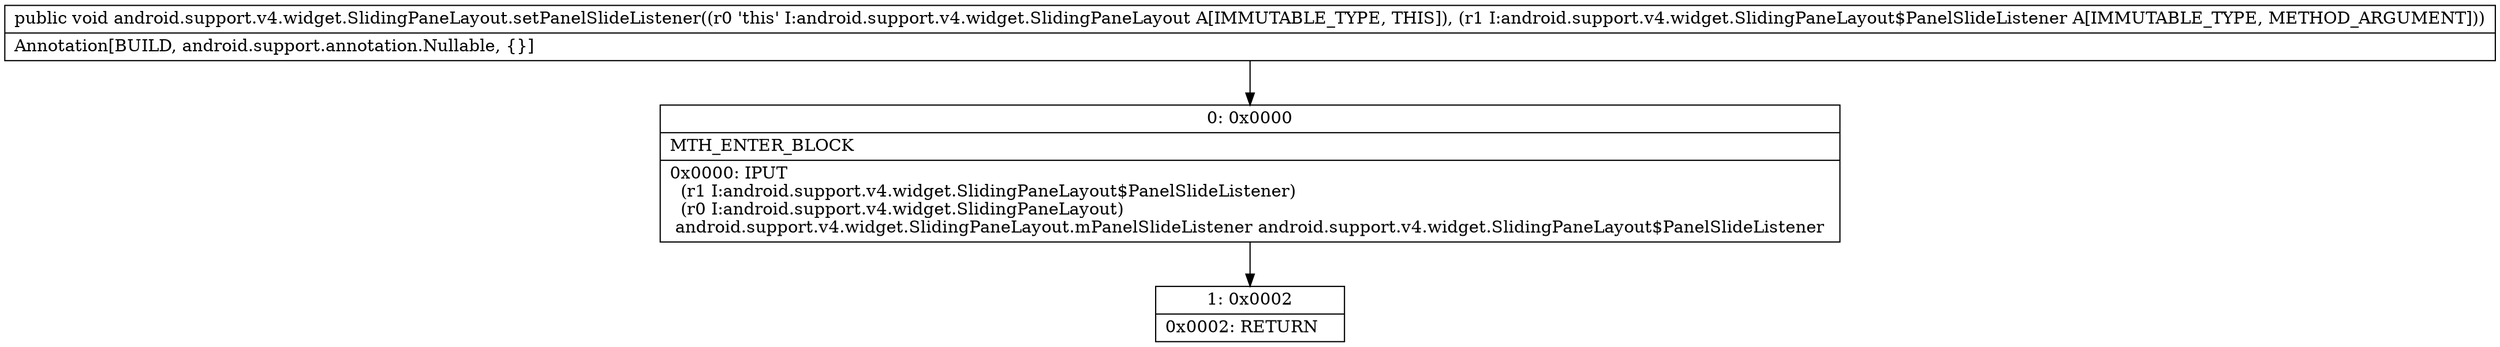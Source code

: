 digraph "CFG forandroid.support.v4.widget.SlidingPaneLayout.setPanelSlideListener(Landroid\/support\/v4\/widget\/SlidingPaneLayout$PanelSlideListener;)V" {
Node_0 [shape=record,label="{0\:\ 0x0000|MTH_ENTER_BLOCK\l|0x0000: IPUT  \l  (r1 I:android.support.v4.widget.SlidingPaneLayout$PanelSlideListener)\l  (r0 I:android.support.v4.widget.SlidingPaneLayout)\l android.support.v4.widget.SlidingPaneLayout.mPanelSlideListener android.support.v4.widget.SlidingPaneLayout$PanelSlideListener \l}"];
Node_1 [shape=record,label="{1\:\ 0x0002|0x0002: RETURN   \l}"];
MethodNode[shape=record,label="{public void android.support.v4.widget.SlidingPaneLayout.setPanelSlideListener((r0 'this' I:android.support.v4.widget.SlidingPaneLayout A[IMMUTABLE_TYPE, THIS]), (r1 I:android.support.v4.widget.SlidingPaneLayout$PanelSlideListener A[IMMUTABLE_TYPE, METHOD_ARGUMENT]))  | Annotation[BUILD, android.support.annotation.Nullable, \{\}]\l}"];
MethodNode -> Node_0;
Node_0 -> Node_1;
}

